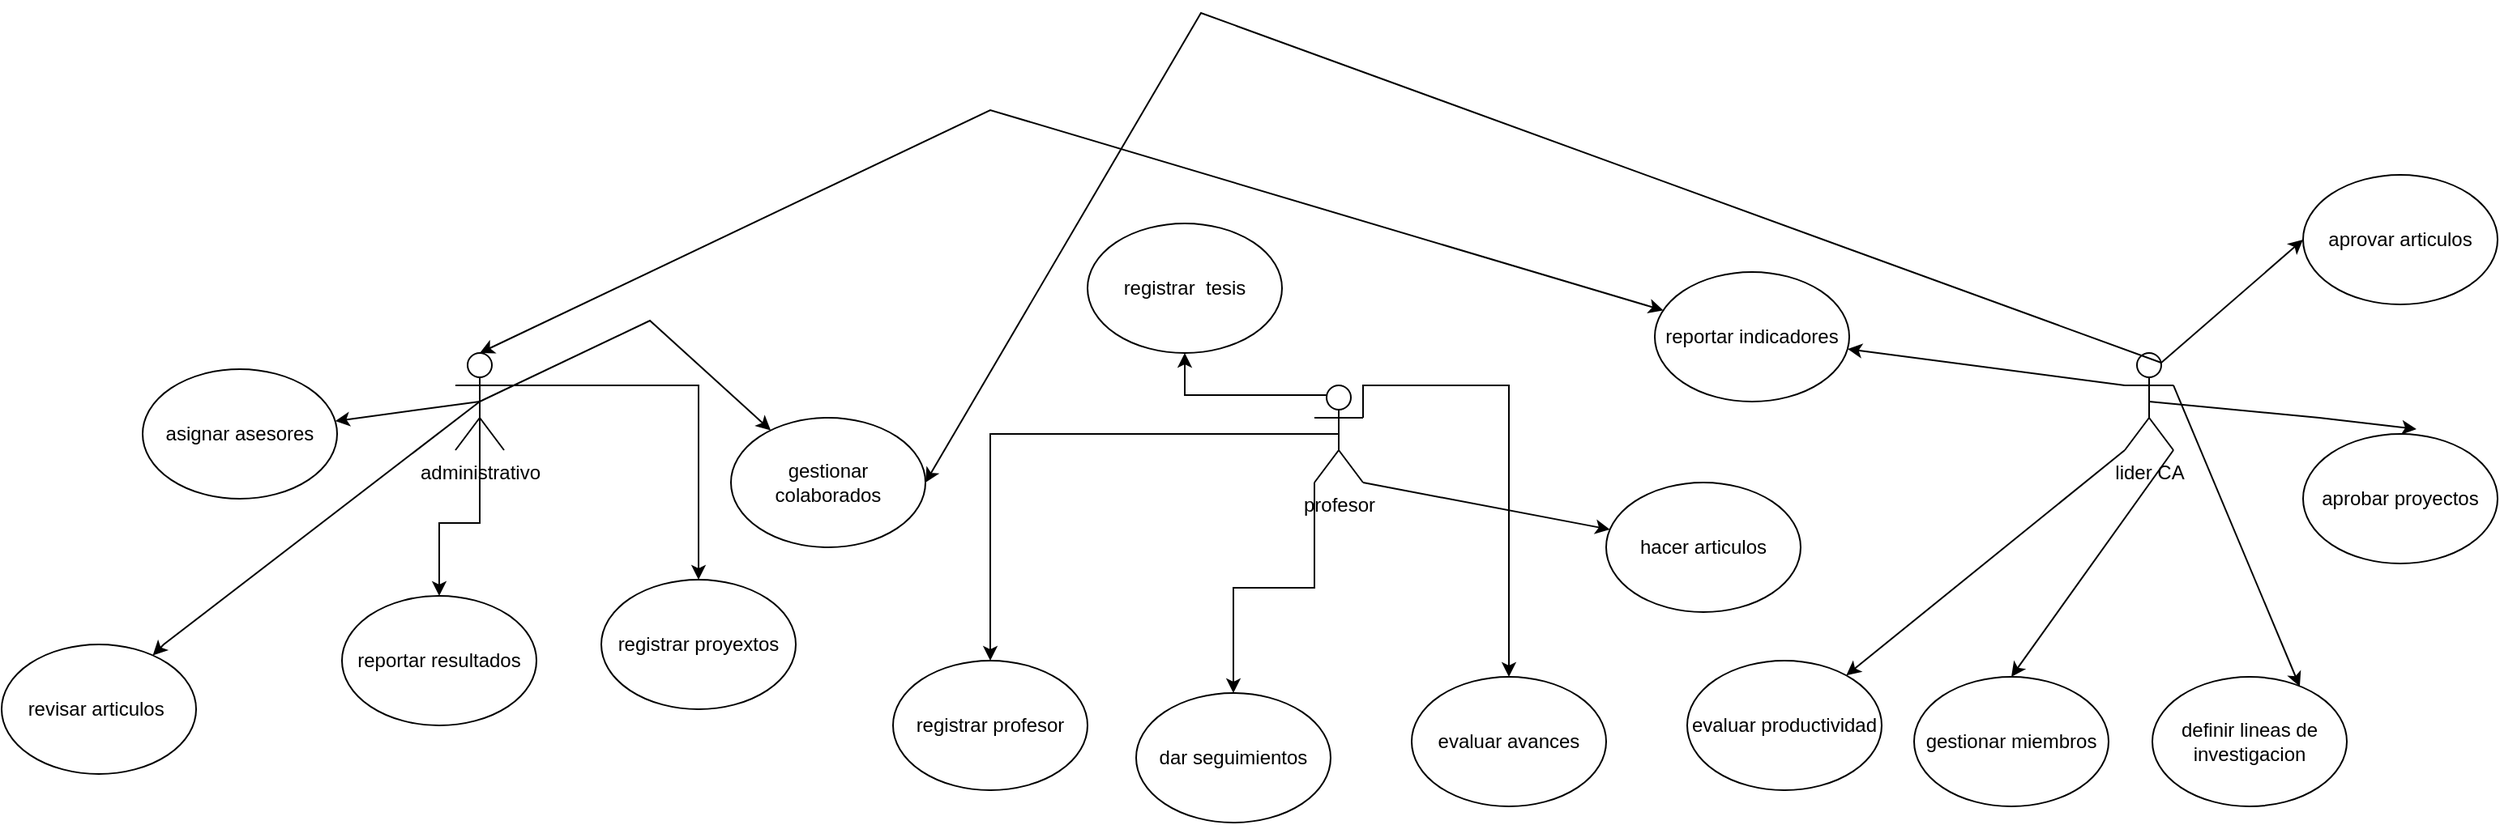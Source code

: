 <mxfile version="26.0.12">
  <diagram name="Página-1" id="P_SCoGXBofqRVoREJtdH">
    <mxGraphModel dx="2501" dy="1941" grid="1" gridSize="10" guides="1" tooltips="1" connect="1" arrows="1" fold="1" page="1" pageScale="1" pageWidth="827" pageHeight="1169" math="0" shadow="0">
      <root>
        <mxCell id="0" />
        <mxCell id="1" parent="0" />
        <mxCell id="DSHmurctjVVctyK1tylK-22" style="edgeStyle=orthogonalEdgeStyle;rounded=0;orthogonalLoop=1;jettySize=auto;html=1;exitX=1;exitY=0.333;exitDx=0;exitDy=0;exitPerimeter=0;" edge="1" parent="1" source="DSHmurctjVVctyK1tylK-3" target="DSHmurctjVVctyK1tylK-13">
          <mxGeometry relative="1" as="geometry">
            <Array as="points">
              <mxPoint x="340" y="130" />
              <mxPoint x="430" y="130" />
            </Array>
          </mxGeometry>
        </mxCell>
        <mxCell id="DSHmurctjVVctyK1tylK-24" style="edgeStyle=orthogonalEdgeStyle;rounded=0;orthogonalLoop=1;jettySize=auto;html=1;exitX=0.5;exitY=0.5;exitDx=0;exitDy=0;exitPerimeter=0;" edge="1" parent="1" source="DSHmurctjVVctyK1tylK-3" target="DSHmurctjVVctyK1tylK-20">
          <mxGeometry relative="1" as="geometry" />
        </mxCell>
        <mxCell id="DSHmurctjVVctyK1tylK-33" style="edgeStyle=orthogonalEdgeStyle;rounded=0;orthogonalLoop=1;jettySize=auto;html=1;exitX=0;exitY=1;exitDx=0;exitDy=0;exitPerimeter=0;" edge="1" parent="1" source="DSHmurctjVVctyK1tylK-3" target="DSHmurctjVVctyK1tylK-19">
          <mxGeometry relative="1" as="geometry" />
        </mxCell>
        <mxCell id="DSHmurctjVVctyK1tylK-50" style="edgeStyle=orthogonalEdgeStyle;rounded=0;orthogonalLoop=1;jettySize=auto;html=1;exitX=0.25;exitY=0.1;exitDx=0;exitDy=0;exitPerimeter=0;" edge="1" parent="1" source="DSHmurctjVVctyK1tylK-3" target="DSHmurctjVVctyK1tylK-51">
          <mxGeometry relative="1" as="geometry">
            <mxPoint x="260" y="100" as="targetPoint" />
          </mxGeometry>
        </mxCell>
        <mxCell id="DSHmurctjVVctyK1tylK-3" value="profesor" style="shape=umlActor;verticalLabelPosition=bottom;verticalAlign=top;html=1;outlineConnect=0;" vertex="1" parent="1">
          <mxGeometry x="310" y="130" width="30" height="60" as="geometry" />
        </mxCell>
        <mxCell id="DSHmurctjVVctyK1tylK-26" style="edgeStyle=orthogonalEdgeStyle;rounded=0;orthogonalLoop=1;jettySize=auto;html=1;exitX=1;exitY=0.333;exitDx=0;exitDy=0;exitPerimeter=0;" edge="1" parent="1" source="DSHmurctjVVctyK1tylK-4" target="DSHmurctjVVctyK1tylK-17">
          <mxGeometry relative="1" as="geometry" />
        </mxCell>
        <mxCell id="DSHmurctjVVctyK1tylK-27" style="edgeStyle=orthogonalEdgeStyle;rounded=0;orthogonalLoop=1;jettySize=auto;html=1;exitX=0.5;exitY=0.5;exitDx=0;exitDy=0;exitPerimeter=0;" edge="1" parent="1" source="DSHmurctjVVctyK1tylK-4" target="DSHmurctjVVctyK1tylK-21">
          <mxGeometry relative="1" as="geometry" />
        </mxCell>
        <mxCell id="DSHmurctjVVctyK1tylK-4" value="administrativo" style="shape=umlActor;verticalLabelPosition=bottom;verticalAlign=top;html=1;outlineConnect=0;" vertex="1" parent="1">
          <mxGeometry x="-220" y="110" width="30" height="60" as="geometry" />
        </mxCell>
        <mxCell id="DSHmurctjVVctyK1tylK-13" value="evaluar avances" style="ellipse;whiteSpace=wrap;html=1;" vertex="1" parent="1">
          <mxGeometry x="370" y="310" width="120" height="80" as="geometry" />
        </mxCell>
        <mxCell id="DSHmurctjVVctyK1tylK-17" value="registrar proyextos" style="ellipse;whiteSpace=wrap;html=1;" vertex="1" parent="1">
          <mxGeometry x="-130" y="250" width="120" height="80" as="geometry" />
        </mxCell>
        <mxCell id="DSHmurctjVVctyK1tylK-18" value="aprobar proyectos" style="ellipse;whiteSpace=wrap;html=1;" vertex="1" parent="1">
          <mxGeometry x="920" y="160" width="120" height="80" as="geometry" />
        </mxCell>
        <mxCell id="DSHmurctjVVctyK1tylK-19" value="dar seguimientos" style="ellipse;whiteSpace=wrap;html=1;" vertex="1" parent="1">
          <mxGeometry x="200" y="320" width="120" height="80" as="geometry" />
        </mxCell>
        <mxCell id="DSHmurctjVVctyK1tylK-20" value="registrar profesor" style="ellipse;whiteSpace=wrap;html=1;" vertex="1" parent="1">
          <mxGeometry x="50" y="300" width="120" height="80" as="geometry" />
        </mxCell>
        <mxCell id="DSHmurctjVVctyK1tylK-21" value="reportar resultados" style="ellipse;whiteSpace=wrap;html=1;" vertex="1" parent="1">
          <mxGeometry x="-290" y="260" width="120" height="80" as="geometry" />
        </mxCell>
        <mxCell id="DSHmurctjVVctyK1tylK-51" value="registrar&amp;nbsp; tesis" style="ellipse;whiteSpace=wrap;html=1;" vertex="1" parent="1">
          <mxGeometry x="170" y="30" width="120" height="80" as="geometry" />
        </mxCell>
        <mxCell id="DSHmurctjVVctyK1tylK-53" value="lider CA" style="shape=umlActor;verticalLabelPosition=bottom;verticalAlign=top;html=1;outlineConnect=0;" vertex="1" parent="1">
          <mxGeometry x="810" y="110" width="30" height="60" as="geometry" />
        </mxCell>
        <mxCell id="DSHmurctjVVctyK1tylK-64" value="gestionar miembros" style="ellipse;whiteSpace=wrap;html=1;" vertex="1" parent="1">
          <mxGeometry x="680" y="310" width="120" height="80" as="geometry" />
        </mxCell>
        <mxCell id="DSHmurctjVVctyK1tylK-65" value="definir lineas de investigacion" style="ellipse;whiteSpace=wrap;html=1;" vertex="1" parent="1">
          <mxGeometry x="827" y="310" width="120" height="80" as="geometry" />
        </mxCell>
        <mxCell id="DSHmurctjVVctyK1tylK-66" value="evaluar productividad" style="ellipse;whiteSpace=wrap;html=1;" vertex="1" parent="1">
          <mxGeometry x="540" y="300" width="120" height="80" as="geometry" />
        </mxCell>
        <mxCell id="DSHmurctjVVctyK1tylK-67" value="reportar indicadores" style="ellipse;whiteSpace=wrap;html=1;" vertex="1" parent="1">
          <mxGeometry x="520" y="60" width="120" height="80" as="geometry" />
        </mxCell>
        <mxCell id="DSHmurctjVVctyK1tylK-68" value="" style="endArrow=classic;html=1;rounded=0;exitX=1;exitY=1;exitDx=0;exitDy=0;exitPerimeter=0;entryX=0.5;entryY=0;entryDx=0;entryDy=0;" edge="1" parent="1" source="DSHmurctjVVctyK1tylK-53" target="DSHmurctjVVctyK1tylK-64">
          <mxGeometry width="50" height="50" relative="1" as="geometry">
            <mxPoint x="862" y="210" as="sourcePoint" />
            <mxPoint x="912" y="160" as="targetPoint" />
          </mxGeometry>
        </mxCell>
        <mxCell id="DSHmurctjVVctyK1tylK-69" value="" style="endArrow=classic;html=1;rounded=0;exitX=0;exitY=1;exitDx=0;exitDy=0;exitPerimeter=0;" edge="1" parent="1" source="DSHmurctjVVctyK1tylK-53" target="DSHmurctjVVctyK1tylK-66">
          <mxGeometry width="50" height="50" relative="1" as="geometry">
            <mxPoint x="820" y="170" as="sourcePoint" />
            <mxPoint x="740" y="210" as="targetPoint" />
          </mxGeometry>
        </mxCell>
        <mxCell id="DSHmurctjVVctyK1tylK-70" value="" style="endArrow=classic;html=1;rounded=0;exitX=0;exitY=0.333;exitDx=0;exitDy=0;exitPerimeter=0;" edge="1" parent="1" source="DSHmurctjVVctyK1tylK-53" target="DSHmurctjVVctyK1tylK-67">
          <mxGeometry width="50" height="50" relative="1" as="geometry">
            <mxPoint x="774" y="105" as="sourcePoint" />
            <mxPoint x="600" y="260" as="targetPoint" />
          </mxGeometry>
        </mxCell>
        <mxCell id="DSHmurctjVVctyK1tylK-71" value="" style="endArrow=classic;html=1;rounded=0;exitX=1;exitY=0.333;exitDx=0;exitDy=0;exitPerimeter=0;entryX=0.758;entryY=0.075;entryDx=0;entryDy=0;entryPerimeter=0;" edge="1" parent="1" source="DSHmurctjVVctyK1tylK-53" target="DSHmurctjVVctyK1tylK-65">
          <mxGeometry width="50" height="50" relative="1" as="geometry">
            <mxPoint x="850" y="180" as="sourcePoint" />
            <mxPoint x="750" y="320" as="targetPoint" />
          </mxGeometry>
        </mxCell>
        <mxCell id="DSHmurctjVVctyK1tylK-72" value="" style="endArrow=classic;startArrow=classic;html=1;rounded=0;exitX=0.5;exitY=0;exitDx=0;exitDy=0;exitPerimeter=0;" edge="1" parent="1" source="DSHmurctjVVctyK1tylK-4" target="DSHmurctjVVctyK1tylK-67">
          <mxGeometry width="50" height="50" relative="1" as="geometry">
            <mxPoint x="250" y="330" as="sourcePoint" />
            <mxPoint x="300" y="280" as="targetPoint" />
            <Array as="points">
              <mxPoint x="110" y="-40" />
            </Array>
          </mxGeometry>
        </mxCell>
        <mxCell id="DSHmurctjVVctyK1tylK-75" value="gestionar colaborados" style="ellipse;whiteSpace=wrap;html=1;" vertex="1" parent="1">
          <mxGeometry x="-50" y="150" width="120" height="80" as="geometry" />
        </mxCell>
        <mxCell id="DSHmurctjVVctyK1tylK-76" value="" style="endArrow=classic;html=1;rounded=0;exitX=0.5;exitY=0.5;exitDx=0;exitDy=0;exitPerimeter=0;" edge="1" parent="1" source="DSHmurctjVVctyK1tylK-4" target="DSHmurctjVVctyK1tylK-75">
          <mxGeometry width="50" height="50" relative="1" as="geometry">
            <mxPoint x="250" y="330" as="sourcePoint" />
            <mxPoint x="300" y="280" as="targetPoint" />
            <Array as="points">
              <mxPoint x="-100" y="90" />
            </Array>
          </mxGeometry>
        </mxCell>
        <mxCell id="DSHmurctjVVctyK1tylK-77" value="" style="endArrow=classic;html=1;rounded=0;entryX=1;entryY=0.5;entryDx=0;entryDy=0;exitX=0.75;exitY=0.1;exitDx=0;exitDy=0;exitPerimeter=0;" edge="1" parent="1" source="DSHmurctjVVctyK1tylK-53" target="DSHmurctjVVctyK1tylK-75">
          <mxGeometry width="50" height="50" relative="1" as="geometry">
            <mxPoint x="560" y="-80" as="sourcePoint" />
            <mxPoint x="300" y="280" as="targetPoint" />
            <Array as="points">
              <mxPoint x="240" y="-100" />
            </Array>
          </mxGeometry>
        </mxCell>
        <mxCell id="DSHmurctjVVctyK1tylK-78" value="" style="endArrow=classic;html=1;rounded=0;exitX=0.5;exitY=0.5;exitDx=0;exitDy=0;exitPerimeter=0;entryX=0.583;entryY=-0.037;entryDx=0;entryDy=0;entryPerimeter=0;" edge="1" parent="1" source="DSHmurctjVVctyK1tylK-53" target="DSHmurctjVVctyK1tylK-18">
          <mxGeometry width="50" height="50" relative="1" as="geometry">
            <mxPoint x="250" y="330" as="sourcePoint" />
            <mxPoint x="980" y="140" as="targetPoint" />
            <Array as="points">
              <mxPoint x="930" y="150" />
            </Array>
          </mxGeometry>
        </mxCell>
        <mxCell id="DSHmurctjVVctyK1tylK-79" value="asignar asesores" style="ellipse;whiteSpace=wrap;html=1;" vertex="1" parent="1">
          <mxGeometry x="-413" y="120" width="120" height="80" as="geometry" />
        </mxCell>
        <mxCell id="DSHmurctjVVctyK1tylK-80" value="" style="endArrow=classic;html=1;rounded=0;exitX=0.5;exitY=0.5;exitDx=0;exitDy=0;exitPerimeter=0;" edge="1" parent="1" source="DSHmurctjVVctyK1tylK-4" target="DSHmurctjVVctyK1tylK-79">
          <mxGeometry width="50" height="50" relative="1" as="geometry">
            <mxPoint x="-330" y="250" as="sourcePoint" />
            <mxPoint x="-280" y="200" as="targetPoint" />
          </mxGeometry>
        </mxCell>
        <mxCell id="DSHmurctjVVctyK1tylK-81" value="hacer articulos" style="ellipse;whiteSpace=wrap;html=1;" vertex="1" parent="1">
          <mxGeometry x="490" y="190" width="120" height="80" as="geometry" />
        </mxCell>
        <mxCell id="DSHmurctjVVctyK1tylK-82" value="" style="endArrow=classic;html=1;rounded=0;exitX=1;exitY=1;exitDx=0;exitDy=0;exitPerimeter=0;" edge="1" parent="1" source="DSHmurctjVVctyK1tylK-3" target="DSHmurctjVVctyK1tylK-81">
          <mxGeometry width="50" height="50" relative="1" as="geometry">
            <mxPoint x="340" y="185" as="sourcePoint" />
            <mxPoint x="390" y="135" as="targetPoint" />
          </mxGeometry>
        </mxCell>
        <mxCell id="DSHmurctjVVctyK1tylK-84" value="" style="endArrow=classic;html=1;rounded=0;exitX=0.5;exitY=0.5;exitDx=0;exitDy=0;exitPerimeter=0;" edge="1" parent="1" source="DSHmurctjVVctyK1tylK-4" target="DSHmurctjVVctyK1tylK-85">
          <mxGeometry width="50" height="50" relative="1" as="geometry">
            <mxPoint x="-470" y="280" as="sourcePoint" />
            <mxPoint x="-430" y="300" as="targetPoint" />
            <Array as="points">
              <mxPoint x="-400" y="290" />
            </Array>
          </mxGeometry>
        </mxCell>
        <mxCell id="DSHmurctjVVctyK1tylK-85" value="revisar articulos&amp;nbsp;" style="ellipse;whiteSpace=wrap;html=1;" vertex="1" parent="1">
          <mxGeometry x="-500" y="290" width="120" height="80" as="geometry" />
        </mxCell>
        <mxCell id="DSHmurctjVVctyK1tylK-86" value="aprovar articulos" style="ellipse;whiteSpace=wrap;html=1;" vertex="1" parent="1">
          <mxGeometry x="920" width="120" height="80" as="geometry" />
        </mxCell>
        <mxCell id="DSHmurctjVVctyK1tylK-87" value="" style="endArrow=classic;html=1;rounded=0;entryX=0;entryY=0.5;entryDx=0;entryDy=0;exitX=0.75;exitY=0.1;exitDx=0;exitDy=0;exitPerimeter=0;" edge="1" parent="1" source="DSHmurctjVVctyK1tylK-53" target="DSHmurctjVVctyK1tylK-86">
          <mxGeometry width="50" height="50" relative="1" as="geometry">
            <mxPoint x="250" y="330" as="sourcePoint" />
            <mxPoint x="350" y="260" as="targetPoint" />
            <Array as="points" />
          </mxGeometry>
        </mxCell>
      </root>
    </mxGraphModel>
  </diagram>
</mxfile>
